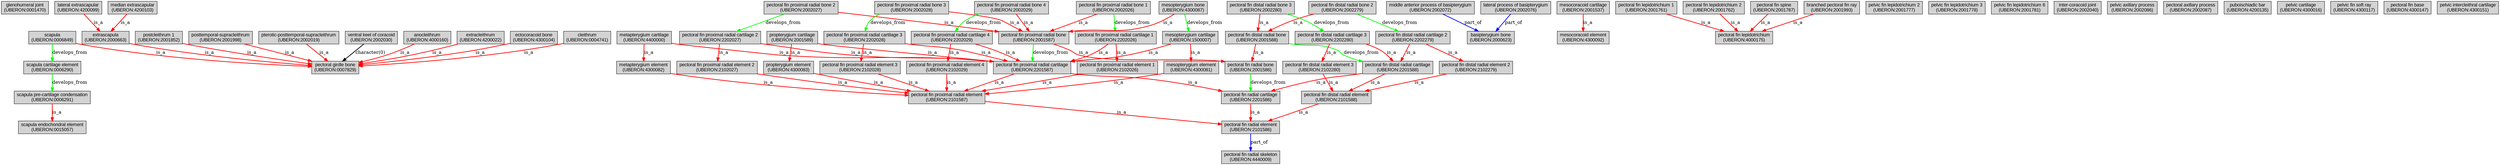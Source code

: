 digraph "token0" {
graph [ranksep=0.25, fontname=Arial,  nodesep=0.25, ranksep=0.5];
node [fontname=Arial, style=filled, height=0, width=0, shape=box];
edge [style="setlinewidth(2)"];
"UBERON:0001470" [label="glenohumeral joint\n(UBERON:0001470)"]
"UBERON:0004741" [label="cleithrum\n(UBERON:0004741)"]
"UBERON:0006290" [label="scapula cartilage element\n(UBERON:0006290)"]
"UBERON:0006291" [label="scapula pre-cartilage condensation\n(UBERON:0006291)"]
"UBERON:0006849" [label="scapula\n(UBERON:0006849)"]
"UBERON:0007829" [label="pectoral girdle bone\n(UBERON:0007829)"]
"UBERON:0015057" [label="scapula endochondral element\n(UBERON:0015057)"]
"UBERON:1500007" [label="mesopterygium cartilage\n(UBERON:1500007)"]
"UBERON:2000623" [label="basipterygium bone\n(UBERON:2000623)"]
"UBERON:2000663" [label="extrascapula\n(UBERON:2000663)"]
"UBERON:2001537" [label="mesocoracoid cartilage\n(UBERON:2001537)"]
"UBERON:2001586" [label="pectoral fin radial bone\n(UBERON:2001586)"]
"UBERON:2001587" [label="pectoral fin proximal radial bone\n(UBERON:2001587)"]
"UBERON:2001588" [label="pectoral fin distal radial bone\n(UBERON:2001588)"]
"UBERON:2001589" [label="propterygium cartilage\n(UBERON:2001589)"]
"UBERON:2001761" [label="pectoral fin lepidotrichium 1\n(UBERON:2001761)"]
"UBERON:2001762" [label="pectoral fin lepidotrichium 2\n(UBERON:2001762)"]
"UBERON:2001777" [label="pelvic fin lepidotrichium 2\n(UBERON:2001777)"]
"UBERON:2001778" [label="pelvic fin lepidotrichium 3\n(UBERON:2001778)"]
"UBERON:2001781" [label="pelvic fin lepidotrichium 6\n(UBERON:2001781)"]
"UBERON:2001787" [label="pectoral fin spine\n(UBERON:2001787)"]
"UBERON:2001852" [label="postcleithrum 1\n(UBERON:2001852)"]
"UBERON:2001993" [label="branched pectoral fin ray\n(UBERON:2001993)"]
"UBERON:2001998" [label="posttemporal-supracleithrum\n(UBERON:2001998)"]
"UBERON:2002019" [label="pterotic-posttemporal-supracleithrum\n(UBERON:2002019)"]
"UBERON:2002026" [label="pectoral fin proximal radial bone 1\n(UBERON:2002026)"]
"UBERON:2002027" [label="pectoral fin proximal radial bone 2\n(UBERON:2002027)"]
"UBERON:2002028" [label="pectoral fin proximal radial bone 3\n(UBERON:2002028)"]
"UBERON:2002029" [label="pectoral fin proximal radial bone 4\n(UBERON:2002029)"]
"UBERON:2002030" [label="ventral keel of coracoid\n(UBERON:2002030)"]
"UBERON:2002040" [label="inter-coracoid joint\n(UBERON:2002040)"]
"UBERON:2002072" [label="middle anterior process of basipterygium\n(UBERON:2002072)"]
"UBERON:2002076" [label="lateral process of basipterygium\n(UBERON:2002076)"]
"UBERON:2002086" [label="pelvic axillary process\n(UBERON:2002086)"]
"UBERON:2002087" [label="pectoral axillary process\n(UBERON:2002087)"]
"UBERON:2002279" [label="pectoral fin distal radial bone 2\n(UBERON:2002279)"]
"UBERON:2002280" [label="pectoral fin distal radial bone 3\n(UBERON:2002280)"]
"UBERON:2101586" [label="pectoral fin radial element\n(UBERON:2101586)"]
"UBERON:2101587" [label="pectoral fin proximal radial element\n(UBERON:2101587)"]
"UBERON:2101588" [label="pectoral fin distal radial element\n(UBERON:2101588)"]
"UBERON:2102026" [label="pectoral fin proximal radial element 1\n(UBERON:2102026)"]
"UBERON:2102027" [label="pectoral fin proximal radial element 2\n(UBERON:2102027)"]
"UBERON:2102028" [label="pectoral fin proximal radial element 3\n(UBERON:2102028)"]
"UBERON:2102029" [label="pectoral fin proximal radial element 4\n(UBERON:2102029)"]
"UBERON:2102279" [label="pectoral fin distal radial element 2\n(UBERON:2102279)"]
"UBERON:2102280" [label="pectoral fin distal radial element 3\n(UBERON:2102280)"]
"UBERON:2201586" [label="pectoral fin radial cartilage\n(UBERON:2201586)"]
"UBERON:2201587" [label="pectoral fin proximal radial cartilage\n(UBERON:2201587)"]
"UBERON:2201588" [label="pectoral fin distal radial cartilage\n(UBERON:2201588)"]
"UBERON:2202026" [label="pectoral fin proximal radial cartilage 1\n(UBERON:2202026)"]
"UBERON:2202027" [label="pectoral fin proximal radial cartilage 2\n(UBERON:2202027)"]
"UBERON:2202028" [label="pectoral fin proximal radial cartilage 3\n(UBERON:2202028)"]
"UBERON:2202029" [label="pectoral fin proximal radial cartilage 4\n(UBERON:2202029)"]
"UBERON:2202279" [label="pectoral fin distal radial cartilage 2\n(UBERON:2202279)"]
"UBERON:2202280" [label="pectoral fin distal radial cartilage 3\n(UBERON:2202280)"]
"UBERON:4000160" [label="anocleithrum\n(UBERON:4000160)"]
"UBERON:4000175" [label="pectoral fin lepidotrichium\n(UBERON:4000175)"]
"UBERON:4200022" [label="extracleithrum\n(UBERON:4200022)"]
"UBERON:4200099" [label="lateral extrascapular\n(UBERON:4200099)"]
"UBERON:4200103" [label="median extrascapular\n(UBERON:4200103)"]
"UBERON:4200135" [label="puboischiadic bar\n(UBERON:4200135)"]
"UBERON:4300016" [label="pelvic cartilage\n(UBERON:4300016)"]
"UBERON:4300081" [label="mesopterygium element\n(UBERON:4300081)"]
"UBERON:4300082" [label="metapterygium element\n(UBERON:4300082)"]
"UBERON:4300083" [label="propterygium element\n(UBERON:4300083)"]
"UBERON:4300087" [label="mesopterygium bone\n(UBERON:4300087)"]
"UBERON:4300092" [label="mesocoracoid element\n(UBERON:4300092)"]
"UBERON:4300104" [label="ectocoracoid bone\n(UBERON:4300104)"]
"UBERON:4300117" [label="pelvic fin soft ray\n(UBERON:4300117)"]
"UBERON:4300147" [label="pectoral fin base\n(UBERON:4300147)"]
"UBERON:4300151" [label="pelvic intercleithral cartilage\n(UBERON:4300151)"]
"UBERON:4400000" [label="metapterygium cartilage\n(UBERON:4400000)"]
"UBERON:4440009" [label="pectoral fin radial skeleton\n(UBERON:4440009)"]
"UBERON:0006849" -> "UBERON:0006290"   [color="#00ff00",label="develops_from"] 
"UBERON:0006290" -> "UBERON:0006291"   [color="#00ff00",label="develops_from"] 
"UBERON:0004741" -> "UBERON:0007829"   [color="#ff0000",label="is_a"] 
"UBERON:0006849" -> "UBERON:0007829"   [color="#ff0000",label="is_a"] 
"UBERON:2000663" -> "UBERON:0007829"   [color="#ff0000",label="is_a"] 
"UBERON:2001852" -> "UBERON:0007829"   [color="#ff0000",label="is_a"] 
"UBERON:2001998" -> "UBERON:0007829"   [color="#ff0000",label="is_a"] 
"UBERON:2002019" -> "UBERON:0007829"   [color="#ff0000",label="is_a"] 
"UBERON:2002030" -> "UBERON:0007829"   [color="#000000",label="character(0)"] 
"UBERON:4000160" -> "UBERON:0007829"   [color="#ff0000",label="is_a"] 
"UBERON:4200022" -> "UBERON:0007829"   [color="#ff0000",label="is_a"] 
"UBERON:4300104" -> "UBERON:0007829"   [color="#ff0000",label="is_a"] 
"UBERON:0006291" -> "UBERON:0015057"   [color="#ff0000",label="is_a"] 
"UBERON:4300087" -> "UBERON:1500007"   [color="#00ff00",label="develops_from"] 
"UBERON:2002072" -> "UBERON:2000623"   [color="#0000ff",label="part_of"] 
"UBERON:2002076" -> "UBERON:2000623"   [color="#0000ff",label="part_of"] 
"UBERON:4200099" -> "UBERON:2000663"   [color="#ff0000",label="is_a"] 
"UBERON:4200103" -> "UBERON:2000663"   [color="#ff0000",label="is_a"] 
"UBERON:2001587" -> "UBERON:2001586"   [color="#ff0000",label="is_a"] 
"UBERON:2001588" -> "UBERON:2001586"   [color="#ff0000",label="is_a"] 
"UBERON:2002026" -> "UBERON:2001587"   [color="#ff0000",label="is_a"] 
"UBERON:2002027" -> "UBERON:2001587"   [color="#ff0000",label="is_a"] 
"UBERON:2002028" -> "UBERON:2001587"   [color="#ff0000",label="is_a"] 
"UBERON:2002029" -> "UBERON:2001587"   [color="#ff0000",label="is_a"] 
"UBERON:4300087" -> "UBERON:2001587"   [color="#ff0000",label="is_a"] 
"UBERON:2002279" -> "UBERON:2001588"   [color="#ff0000",label="is_a"] 
"UBERON:2002280" -> "UBERON:2001588"   [color="#ff0000",label="is_a"] 
"UBERON:2101587" -> "UBERON:2101586"   [color="#ff0000",label="is_a"] 
"UBERON:2101588" -> "UBERON:2101586"   [color="#ff0000",label="is_a"] 
"UBERON:2201586" -> "UBERON:2101586"   [color="#ff0000",label="is_a"] 
"UBERON:2102026" -> "UBERON:2101587"   [color="#ff0000",label="is_a"] 
"UBERON:2102027" -> "UBERON:2101587"   [color="#ff0000",label="is_a"] 
"UBERON:2102028" -> "UBERON:2101587"   [color="#ff0000",label="is_a"] 
"UBERON:2102029" -> "UBERON:2101587"   [color="#ff0000",label="is_a"] 
"UBERON:2201587" -> "UBERON:2101587"   [color="#ff0000",label="is_a"] 
"UBERON:4300081" -> "UBERON:2101587"   [color="#ff0000",label="is_a"] 
"UBERON:4300082" -> "UBERON:2101587"   [color="#ff0000",label="is_a"] 
"UBERON:4300083" -> "UBERON:2101587"   [color="#ff0000",label="is_a"] 
"UBERON:2102279" -> "UBERON:2101588"   [color="#ff0000",label="is_a"] 
"UBERON:2102280" -> "UBERON:2101588"   [color="#ff0000",label="is_a"] 
"UBERON:2201588" -> "UBERON:2101588"   [color="#ff0000",label="is_a"] 
"UBERON:2202026" -> "UBERON:2102026"   [color="#ff0000",label="is_a"] 
"UBERON:2202027" -> "UBERON:2102027"   [color="#ff0000",label="is_a"] 
"UBERON:2202028" -> "UBERON:2102028"   [color="#ff0000",label="is_a"] 
"UBERON:2202029" -> "UBERON:2102029"   [color="#ff0000",label="is_a"] 
"UBERON:2202279" -> "UBERON:2102279"   [color="#ff0000",label="is_a"] 
"UBERON:2202280" -> "UBERON:2102280"   [color="#ff0000",label="is_a"] 
"UBERON:2001586" -> "UBERON:2201586"   [color="#00ff00",label="develops_from"] 
"UBERON:2201587" -> "UBERON:2201586"   [color="#ff0000",label="is_a"] 
"UBERON:2201588" -> "UBERON:2201586"   [color="#ff0000",label="is_a"] 
"UBERON:1500007" -> "UBERON:2201587"   [color="#ff0000",label="is_a"] 
"UBERON:2001587" -> "UBERON:2201587"   [color="#00ff00",label="develops_from"] 
"UBERON:2001589" -> "UBERON:2201587"   [color="#ff0000",label="is_a"] 
"UBERON:2202026" -> "UBERON:2201587"   [color="#ff0000",label="is_a"] 
"UBERON:2202027" -> "UBERON:2201587"   [color="#ff0000",label="is_a"] 
"UBERON:2202028" -> "UBERON:2201587"   [color="#ff0000",label="is_a"] 
"UBERON:2202029" -> "UBERON:2201587"   [color="#ff0000",label="is_a"] 
"UBERON:4400000" -> "UBERON:2201587"   [color="#ff0000",label="is_a"] 
"UBERON:2001588" -> "UBERON:2201588"   [color="#00ff00",label="develops_from"] 
"UBERON:2202279" -> "UBERON:2201588"   [color="#ff0000",label="is_a"] 
"UBERON:2202280" -> "UBERON:2201588"   [color="#ff0000",label="is_a"] 
"UBERON:2002026" -> "UBERON:2202026"   [color="#00ff00",label="develops_from"] 
"UBERON:2002027" -> "UBERON:2202027"   [color="#00ff00",label="develops_from"] 
"UBERON:2002028" -> "UBERON:2202028"   [color="#00ff00",label="develops_from"] 
"UBERON:2002029" -> "UBERON:2202029"   [color="#00ff00",label="develops_from"] 
"UBERON:2002279" -> "UBERON:2202279"   [color="#00ff00",label="develops_from"] 
"UBERON:2002280" -> "UBERON:2202280"   [color="#00ff00",label="develops_from"] 
"UBERON:2001761" -> "UBERON:4000175"   [color="#ff0000",label="is_a"] 
"UBERON:2001762" -> "UBERON:4000175"   [color="#ff0000",label="is_a"] 
"UBERON:2001787" -> "UBERON:4000175"   [color="#ff0000",label="is_a"] 
"UBERON:2001993" -> "UBERON:4000175"   [color="#ff0000",label="is_a"] 
"UBERON:1500007" -> "UBERON:4300081"   [color="#ff0000",label="is_a"] 
"UBERON:4400000" -> "UBERON:4300082"   [color="#ff0000",label="is_a"] 
"UBERON:2001589" -> "UBERON:4300083"   [color="#ff0000",label="is_a"] 
"UBERON:2001537" -> "UBERON:4300092"   [color="#ff0000",label="is_a"] 
"UBERON:2101586" -> "UBERON:4440009"   [color="#0000ff",label="part_of"] 
}
